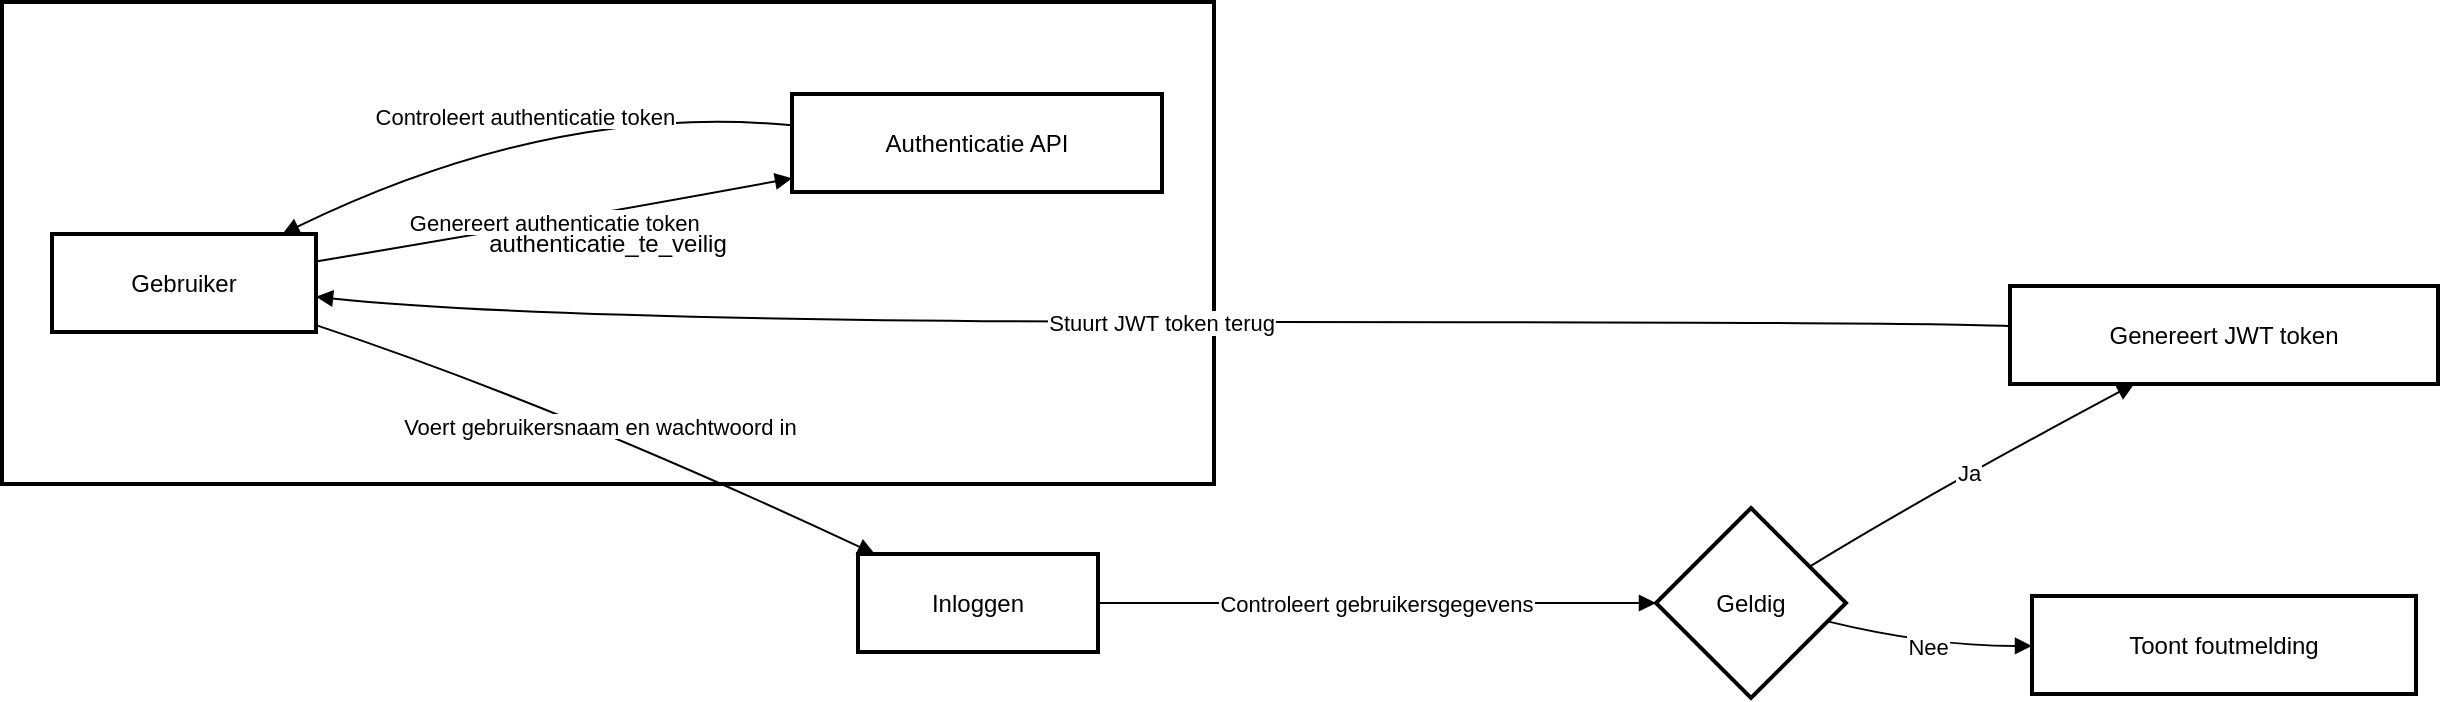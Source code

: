 <mxfile version="24.8.0">
  <diagram name="Pagina-1" id="hAarfXw_meTYoNTCz8BX">
    <mxGraphModel>
      <root>
        <mxCell id="0" />
        <mxCell id="1" parent="0" />
        <mxCell id="2" value="authenticatie_te_veilig" style="whiteSpace=wrap;strokeWidth=2;" vertex="1" parent="1">
          <mxGeometry x="8" y="8" width="606" height="241" as="geometry" />
        </mxCell>
        <mxCell id="3" value="Gebruiker" style="whiteSpace=wrap;strokeWidth=2;" vertex="1" parent="1">
          <mxGeometry x="33" y="124" width="132" height="49" as="geometry" />
        </mxCell>
        <mxCell id="4" value="Inloggen" style="whiteSpace=wrap;strokeWidth=2;" vertex="1" parent="1">
          <mxGeometry x="436" y="284" width="120" height="49" as="geometry" />
        </mxCell>
        <mxCell id="5" value="Geldig" style="rhombus;strokeWidth=2;whiteSpace=wrap;" vertex="1" parent="1">
          <mxGeometry x="835" y="261" width="95" height="95" as="geometry" />
        </mxCell>
        <mxCell id="6" value="Genereert JWT token" style="whiteSpace=wrap;strokeWidth=2;" vertex="1" parent="1">
          <mxGeometry x="1012" y="150" width="214" height="49" as="geometry" />
        </mxCell>
        <mxCell id="7" value="Toont foutmelding" style="whiteSpace=wrap;strokeWidth=2;" vertex="1" parent="1">
          <mxGeometry x="1023" y="305" width="192" height="49" as="geometry" />
        </mxCell>
        <mxCell id="8" value="Authenticatie API" style="whiteSpace=wrap;strokeWidth=2;" vertex="1" parent="1">
          <mxGeometry x="403" y="54" width="185" height="49" as="geometry" />
        </mxCell>
        <mxCell id="9" value="Voert gebruikersnaam en wachtwoord in" style="curved=1;startArrow=none;endArrow=block;exitX=1;exitY=0.93;entryX=0.07;entryY=0;" edge="1" parent="1" source="3" target="4">
          <mxGeometry relative="1" as="geometry">
            <Array as="points">
              <mxPoint x="284" y="209" />
            </Array>
          </mxGeometry>
        </mxCell>
        <mxCell id="10" value="Controleert gebruikersgegevens" style="curved=1;startArrow=none;endArrow=block;exitX=1;exitY=0.5;entryX=0;entryY=0.5;" edge="1" parent="1" source="4" target="5">
          <mxGeometry relative="1" as="geometry">
            <Array as="points" />
          </mxGeometry>
        </mxCell>
        <mxCell id="11" value="Ja" style="curved=1;startArrow=none;endArrow=block;exitX=1;exitY=0.19;entryX=0.29;entryY=1;" edge="1" parent="1" source="5" target="6">
          <mxGeometry relative="1" as="geometry">
            <Array as="points">
              <mxPoint x="971" y="254" />
            </Array>
          </mxGeometry>
        </mxCell>
        <mxCell id="12" value="Nee" style="curved=1;startArrow=none;endArrow=block;exitX=1;exitY=0.62;entryX=0;entryY=0.51;" edge="1" parent="1" source="5" target="7">
          <mxGeometry relative="1" as="geometry">
            <Array as="points">
              <mxPoint x="971" y="330" />
            </Array>
          </mxGeometry>
        </mxCell>
        <mxCell id="13" value="Stuurt JWT token terug" style="curved=1;startArrow=none;endArrow=block;exitX=0;exitY=0.41;entryX=1;entryY=0.64;" edge="1" parent="1" source="6" target="3">
          <mxGeometry relative="1" as="geometry">
            <Array as="points">
              <mxPoint x="971" y="168" />
              <mxPoint x="284" y="168" />
            </Array>
          </mxGeometry>
        </mxCell>
        <mxCell id="14" value="Genereert authenticatie token" style="curved=1;startArrow=none;endArrow=block;exitX=1;exitY=0.28;entryX=0;entryY=0.86;" edge="1" parent="1" source="3" target="8">
          <mxGeometry relative="1" as="geometry">
            <Array as="points">
              <mxPoint x="284" y="118" />
            </Array>
          </mxGeometry>
        </mxCell>
        <mxCell id="15" value="Controleert authenticatie token" style="curved=1;startArrow=none;endArrow=block;exitX=0;exitY=0.32;entryX=0.88;entryY=-0.01;" edge="1" parent="1" source="8" target="3">
          <mxGeometry relative="1" as="geometry">
            <Array as="points">
              <mxPoint x="284" y="58" />
            </Array>
          </mxGeometry>
        </mxCell>
      </root>
    </mxGraphModel>
  </diagram>
</mxfile>
